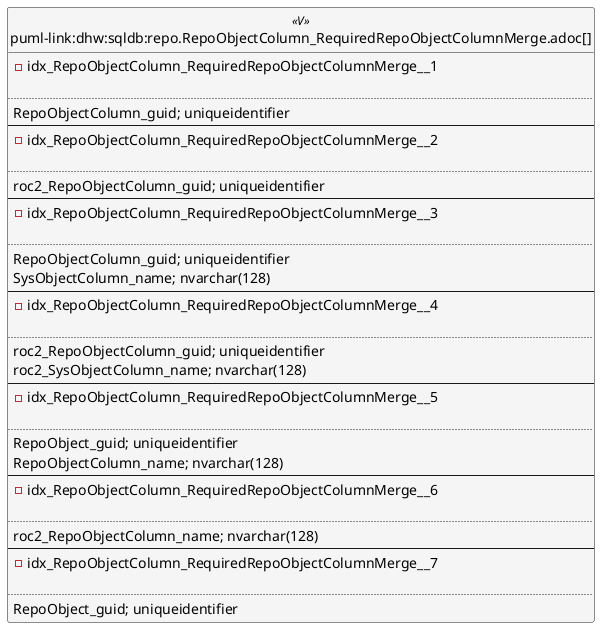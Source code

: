 @startuml
left to right direction
'top to bottom direction
hide circle
'avoide "." issues:
set namespaceSeparator none


skinparam class {
  BackgroundColor White
  BackgroundColor<<FN>> Yellow
  BackgroundColor<<FS>> Yellow
  BackgroundColor<<FT>> LightGray
  BackgroundColor<<IF>> Yellow
  BackgroundColor<<IS>> Yellow
  BackgroundColor<<P>> Aqua
  BackgroundColor<<PC>> Aqua
  BackgroundColor<<SN>> Yellow
  BackgroundColor<<SO>> SlateBlue
  BackgroundColor<<TF>> LightGray
  BackgroundColor<<TR>> Tomato
  BackgroundColor<<U>> White
  BackgroundColor<<V>> WhiteSmoke
  BackgroundColor<<X>> Aqua
  BackgroundColor<<external>> AliceBlue
}


entity "puml-link:dhw:sqldb:repo.RepoObjectColumn_RequiredRepoObjectColumnMerge.adoc[]" as repo.RepoObjectColumn_RequiredRepoObjectColumnMerge << V >> {
- idx_RepoObjectColumn_RequiredRepoObjectColumnMerge__1

..
RepoObjectColumn_guid; uniqueidentifier
--
- idx_RepoObjectColumn_RequiredRepoObjectColumnMerge__2

..
roc2_RepoObjectColumn_guid; uniqueidentifier
--
- idx_RepoObjectColumn_RequiredRepoObjectColumnMerge__3

..
RepoObjectColumn_guid; uniqueidentifier
SysObjectColumn_name; nvarchar(128)
--
- idx_RepoObjectColumn_RequiredRepoObjectColumnMerge__4

..
roc2_RepoObjectColumn_guid; uniqueidentifier
roc2_SysObjectColumn_name; nvarchar(128)
--
- idx_RepoObjectColumn_RequiredRepoObjectColumnMerge__5

..
RepoObject_guid; uniqueidentifier
RepoObjectColumn_name; nvarchar(128)
--
- idx_RepoObjectColumn_RequiredRepoObjectColumnMerge__6

..
roc2_RepoObjectColumn_name; nvarchar(128)
--
- idx_RepoObjectColumn_RequiredRepoObjectColumnMerge__7

..
RepoObject_guid; uniqueidentifier
}


@enduml

